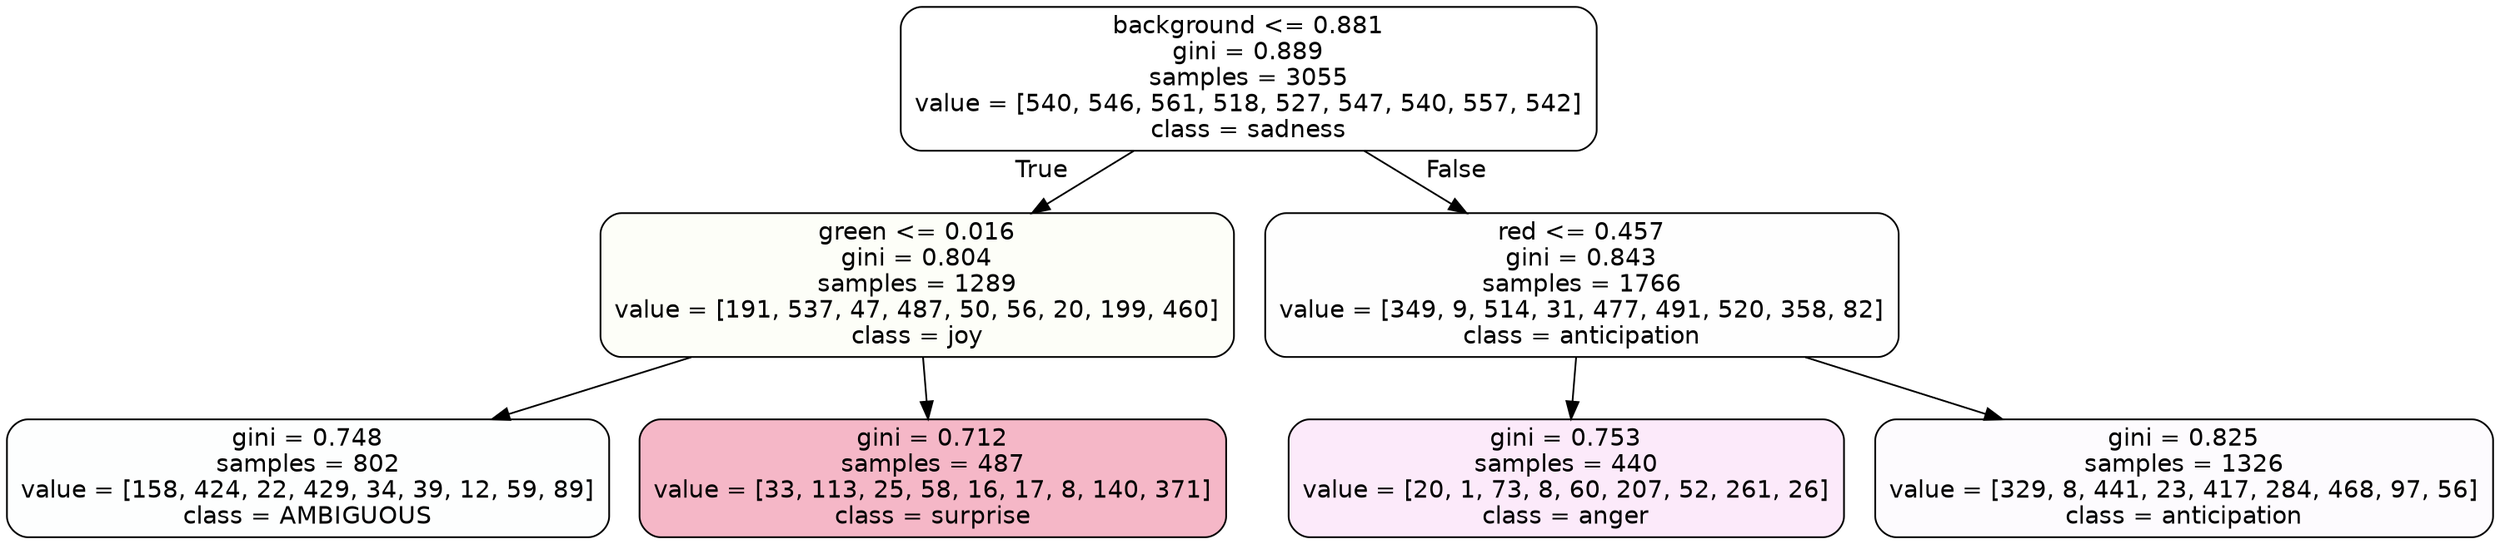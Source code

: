 digraph Tree {
node [shape=box, style="filled, rounded", color="black", fontname=helvetica] ;
edge [fontname=helvetica] ;
0 [label="background <= 0.881\ngini = 0.889\nsamples = 3055\nvalue = [540, 546, 561, 518, 527, 547, 540, 557, 542]\nclass = sadness", fillcolor="#64e53900"] ;
1 [label="green <= 0.016\ngini = 0.804\nsamples = 1289\nvalue = [191, 537, 47, 487, 50, 56, 20, 199, 460]\nclass = joy", fillcolor="#d7e53908"] ;
0 -> 1 [labeldistance=2.5, labelangle=45, headlabel="True"] ;
2 [label="gini = 0.748\nsamples = 802\nvalue = [158, 424, 22, 429, 34, 39, 12, 59, 89]\nclass = AMBIGUOUS", fillcolor="#39e58102"] ;
1 -> 2 ;
3 [label="gini = 0.712\nsamples = 487\nvalue = [33, 113, 25, 58, 16, 17, 8, 140, 371]\nclass = surprise", fillcolor="#e539645c"] ;
1 -> 3 ;
4 [label="red <= 0.457\ngini = 0.843\nsamples = 1766\nvalue = [349, 9, 514, 31, 477, 491, 520, 358, 82]\nclass = anticipation", fillcolor="#8139e501"] ;
0 -> 4 [labeldistance=2.5, labelangle=-45, headlabel="False"] ;
5 [label="gini = 0.753\nsamples = 440\nvalue = [20, 1, 73, 8, 60, 207, 52, 261, 26]\nclass = anger", fillcolor="#e539d71b"] ;
4 -> 5 ;
6 [label="gini = 0.825\nsamples = 1326\nvalue = [329, 8, 441, 23, 417, 284, 468, 97, 56]\nclass = anticipation", fillcolor="#8139e504"] ;
4 -> 6 ;
}